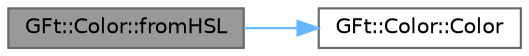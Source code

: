 digraph "GFt::Color::fromHSL"
{
 // LATEX_PDF_SIZE
  bgcolor="transparent";
  edge [fontname=Helvetica,fontsize=10,labelfontname=Helvetica,labelfontsize=10];
  node [fontname=Helvetica,fontsize=10,shape=box,height=0.2,width=0.4];
  rankdir="LR";
  Node1 [id="Node000001",label="GFt::Color::fromHSL",height=0.2,width=0.4,color="gray40", fillcolor="grey60", style="filled", fontcolor="black",tooltip="静态函数，从HSL颜色空间创建颜色"];
  Node1 -> Node2 [id="edge1_Node000001_Node000002",color="steelblue1",style="solid",tooltip=" "];
  Node2 [id="Node000002",label="GFt::Color::Color",height=0.2,width=0.4,color="grey40", fillcolor="white", style="filled",URL="$class_g_ft_1_1_color.html#aa9f6c6899c99af88d5850cc1a5d3b051",tooltip="构造函数"];
}
